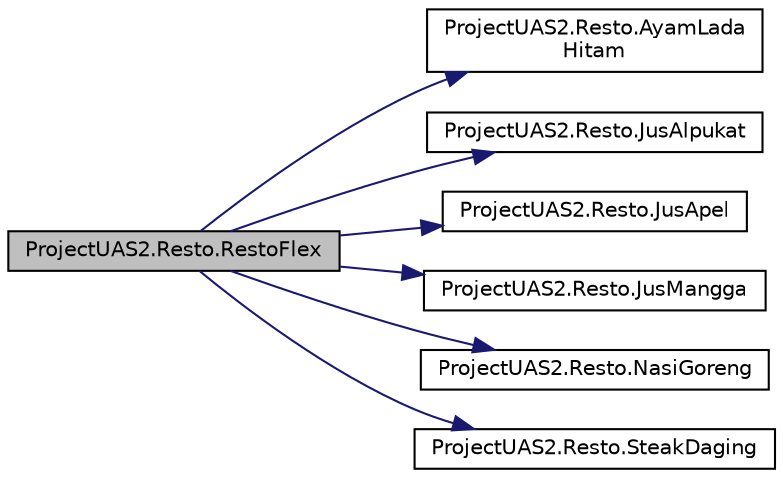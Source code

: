 digraph "ProjectUAS2.Resto.RestoFlex"
{
 // LATEX_PDF_SIZE
  edge [fontname="Helvetica",fontsize="10",labelfontname="Helvetica",labelfontsize="10"];
  node [fontname="Helvetica",fontsize="10",shape=record];
  rankdir="LR";
  Node1 [label="ProjectUAS2.Resto.RestoFlex",height=0.2,width=0.4,color="black", fillcolor="grey75", style="filled", fontcolor="black",tooltip=" "];
  Node1 -> Node2 [color="midnightblue",fontsize="10",style="solid",fontname="Helvetica"];
  Node2 [label="ProjectUAS2.Resto.AyamLada\lHitam",height=0.2,width=0.4,color="black", fillcolor="white", style="filled",URL="$class_project_u_a_s2_1_1_resto.html#a4f9e5764d6e6f211d14da2b01567db1b",tooltip=" "];
  Node1 -> Node3 [color="midnightblue",fontsize="10",style="solid",fontname="Helvetica"];
  Node3 [label="ProjectUAS2.Resto.JusAlpukat",height=0.2,width=0.4,color="black", fillcolor="white", style="filled",URL="$class_project_u_a_s2_1_1_resto.html#a08c046424f9f6c89befe2a85a0983fa4",tooltip=" "];
  Node1 -> Node4 [color="midnightblue",fontsize="10",style="solid",fontname="Helvetica"];
  Node4 [label="ProjectUAS2.Resto.JusApel",height=0.2,width=0.4,color="black", fillcolor="white", style="filled",URL="$class_project_u_a_s2_1_1_resto.html#a9400032a82976b3aca78ce503d214eb5",tooltip=" "];
  Node1 -> Node5 [color="midnightblue",fontsize="10",style="solid",fontname="Helvetica"];
  Node5 [label="ProjectUAS2.Resto.JusMangga",height=0.2,width=0.4,color="black", fillcolor="white", style="filled",URL="$class_project_u_a_s2_1_1_resto.html#ad0fb528c0fb4c8543ac48a79f292d7fa",tooltip=" "];
  Node1 -> Node6 [color="midnightblue",fontsize="10",style="solid",fontname="Helvetica"];
  Node6 [label="ProjectUAS2.Resto.NasiGoreng",height=0.2,width=0.4,color="black", fillcolor="white", style="filled",URL="$class_project_u_a_s2_1_1_resto.html#a6da17f88c45466794f65a37c74648b3f",tooltip=" "];
  Node1 -> Node7 [color="midnightblue",fontsize="10",style="solid",fontname="Helvetica"];
  Node7 [label="ProjectUAS2.Resto.SteakDaging",height=0.2,width=0.4,color="black", fillcolor="white", style="filled",URL="$class_project_u_a_s2_1_1_resto.html#a9bb48c44886d6b97379a00badb4a4357",tooltip=" "];
}
